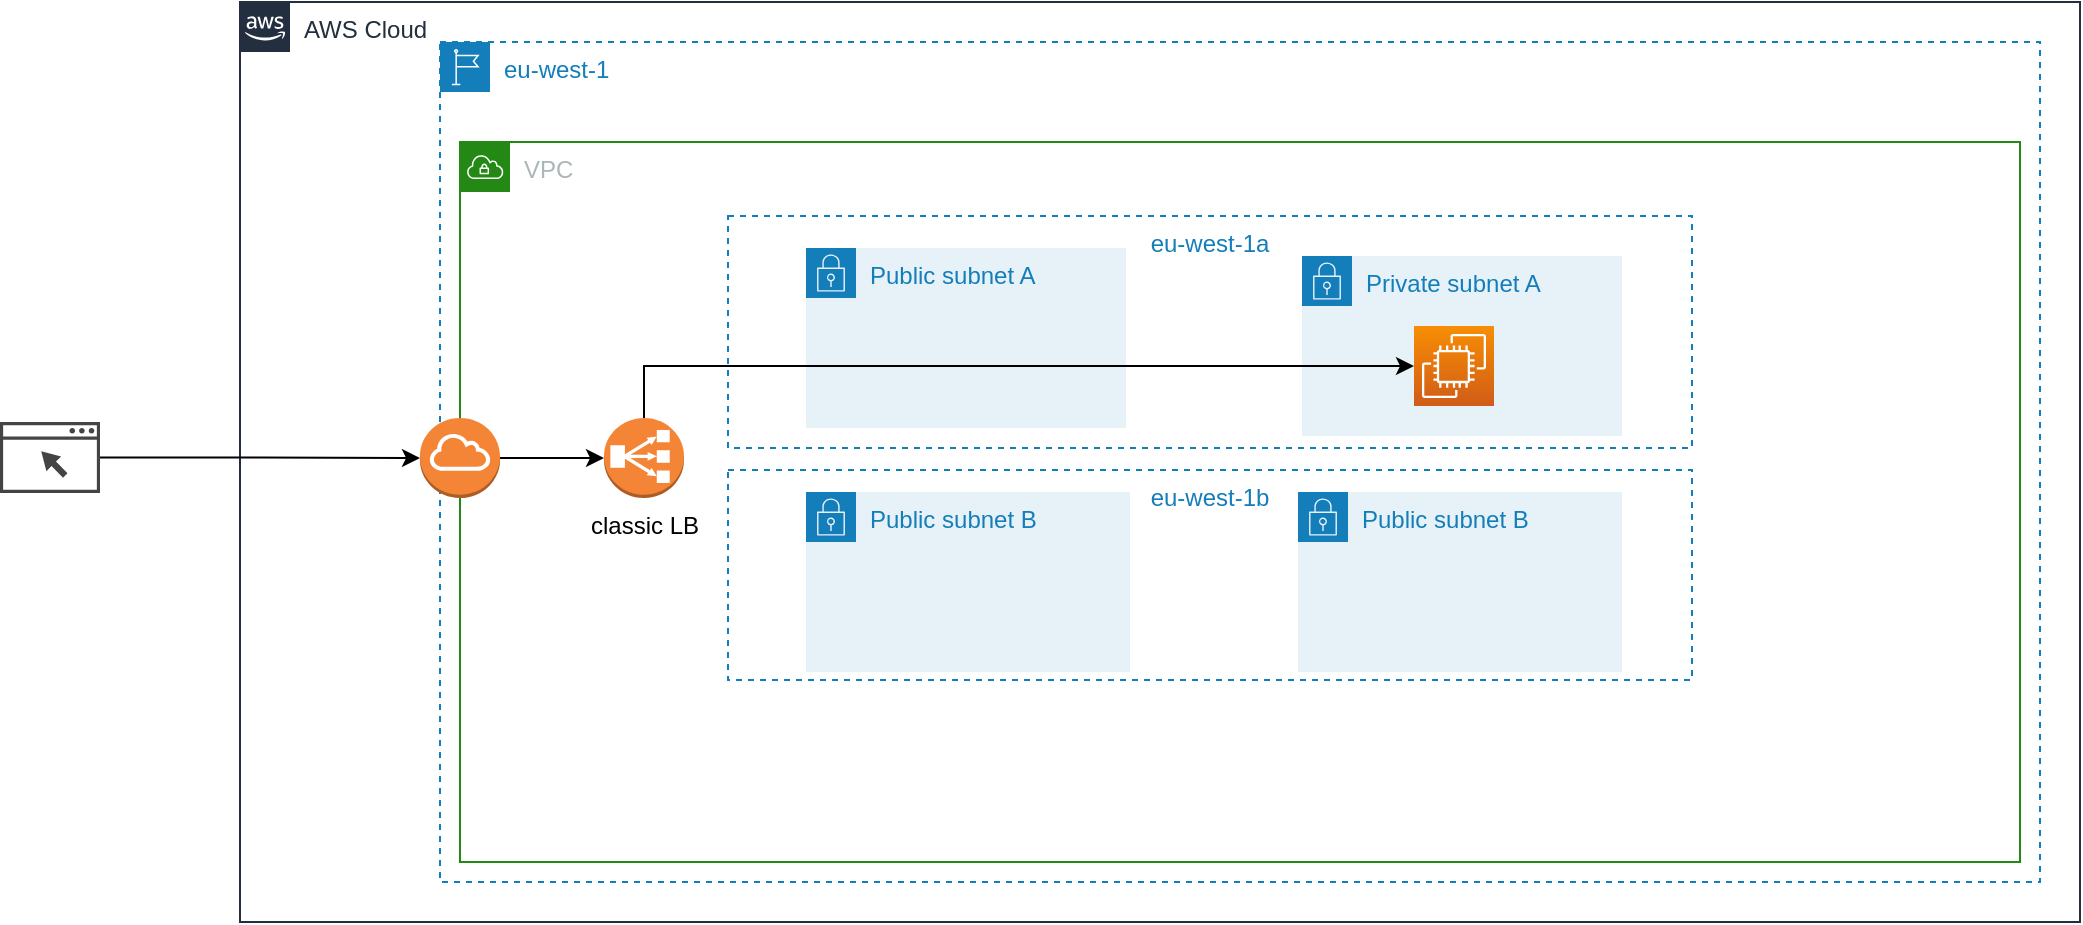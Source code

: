 <mxfile version="16.6.1" type="github">
  <diagram id="cO0628NFOcZfn9PyUlFP" name="Page-1">
    <mxGraphModel dx="1849" dy="1615" grid="1" gridSize="10" guides="1" tooltips="1" connect="1" arrows="1" fold="1" page="1" pageScale="1" pageWidth="827" pageHeight="1169" math="0" shadow="0">
      <root>
        <mxCell id="0" />
        <mxCell id="1" value="region" parent="0" />
        <mxCell id="brO-yphadBq_mZdSc3CG-9" value="AWS Cloud" style="points=[[0,0],[0.25,0],[0.5,0],[0.75,0],[1,0],[1,0.25],[1,0.5],[1,0.75],[1,1],[0.75,1],[0.5,1],[0.25,1],[0,1],[0,0.75],[0,0.5],[0,0.25]];outlineConnect=0;gradientColor=none;html=1;whiteSpace=wrap;fontSize=12;fontStyle=0;container=1;pointerEvents=0;collapsible=0;recursiveResize=0;shape=mxgraph.aws4.group;grIcon=mxgraph.aws4.group_aws_cloud_alt;strokeColor=#232F3E;fillColor=none;verticalAlign=top;align=left;spacingLeft=30;fontColor=#232F3E;dashed=0;" vertex="1" parent="1">
          <mxGeometry x="30" y="-40" width="920" height="460" as="geometry" />
        </mxCell>
        <mxCell id="brO-yphadBq_mZdSc3CG-10" value="eu-west-1" style="points=[[0,0],[0.25,0],[0.5,0],[0.75,0],[1,0],[1,0.25],[1,0.5],[1,0.75],[1,1],[0.75,1],[0.5,1],[0.25,1],[0,1],[0,0.75],[0,0.5],[0,0.25]];outlineConnect=0;gradientColor=none;html=1;whiteSpace=wrap;fontSize=12;fontStyle=0;container=1;pointerEvents=0;collapsible=0;recursiveResize=0;shape=mxgraph.aws4.group;grIcon=mxgraph.aws4.group_region;strokeColor=#147EBA;fillColor=none;verticalAlign=top;align=left;spacingLeft=30;fontColor=#147EBA;dashed=1;" vertex="1" parent="brO-yphadBq_mZdSc3CG-9">
          <mxGeometry x="100" y="20" width="800" height="420" as="geometry" />
        </mxCell>
        <mxCell id="brO-yphadBq_mZdSc3CG-33" style="edgeStyle=orthogonalEdgeStyle;rounded=0;orthogonalLoop=1;jettySize=auto;html=1;fontSize=12;" edge="1" parent="1" source="brO-yphadBq_mZdSc3CG-32" target="brO-yphadBq_mZdSc3CG-28">
          <mxGeometry relative="1" as="geometry" />
        </mxCell>
        <mxCell id="brO-yphadBq_mZdSc3CG-32" value="" style="sketch=0;pointerEvents=1;shadow=0;dashed=0;html=1;strokeColor=none;fillColor=#434445;aspect=fixed;labelPosition=center;verticalLabelPosition=bottom;verticalAlign=top;align=center;outlineConnect=0;shape=mxgraph.vvd.web_browser;fontSize=12;" vertex="1" parent="1">
          <mxGeometry x="-90" y="170" width="50" height="35.5" as="geometry" />
        </mxCell>
        <mxCell id="brO-yphadBq_mZdSc3CG-35" value="VPC" style="points=[[0,0],[0.25,0],[0.5,0],[0.75,0],[1,0],[1,0.25],[1,0.5],[1,0.75],[1,1],[0.75,1],[0.5,1],[0.25,1],[0,1],[0,0.75],[0,0.5],[0,0.25]];outlineConnect=0;gradientColor=none;html=1;whiteSpace=wrap;fontSize=12;fontStyle=0;container=0;pointerEvents=0;collapsible=0;recursiveResize=0;shape=mxgraph.aws4.group;grIcon=mxgraph.aws4.group_vpc;strokeColor=#248814;fillColor=none;verticalAlign=top;align=left;spacingLeft=30;fontColor=#AAB7B8;dashed=0;" vertex="1" parent="1">
          <mxGeometry x="140" y="30" width="780" height="360" as="geometry" />
        </mxCell>
        <mxCell id="brO-yphadBq_mZdSc3CG-7" value="current" parent="0" />
        <mxCell id="brO-yphadBq_mZdSc3CG-25" value="eu-west-1a" style="fillColor=none;strokeColor=#147EBA;dashed=1;verticalAlign=top;fontStyle=0;fontColor=#147EBA;fontSize=12;" vertex="1" parent="brO-yphadBq_mZdSc3CG-7">
          <mxGeometry x="274" y="67" width="482" height="116" as="geometry" />
        </mxCell>
        <mxCell id="brO-yphadBq_mZdSc3CG-26" value="eu-west-1b" style="fillColor=none;strokeColor=#147EBA;dashed=1;verticalAlign=top;fontStyle=0;fontColor=#147EBA;fontSize=12;" vertex="1" parent="brO-yphadBq_mZdSc3CG-7">
          <mxGeometry x="274" y="194" width="482" height="105" as="geometry" />
        </mxCell>
        <mxCell id="brO-yphadBq_mZdSc3CG-17" value="Public subnet A" style="points=[[0,0],[0.25,0],[0.5,0],[0.75,0],[1,0],[1,0.25],[1,0.5],[1,0.75],[1,1],[0.75,1],[0.5,1],[0.25,1],[0,1],[0,0.75],[0,0.5],[0,0.25]];outlineConnect=0;gradientColor=none;html=1;whiteSpace=wrap;fontSize=12;fontStyle=0;container=1;pointerEvents=0;collapsible=0;recursiveResize=0;shape=mxgraph.aws4.group;grIcon=mxgraph.aws4.group_security_group;grStroke=0;strokeColor=#147EBA;fillColor=#E6F2F8;verticalAlign=top;align=left;spacingLeft=30;fontColor=#147EBA;dashed=0;" vertex="1" parent="brO-yphadBq_mZdSc3CG-7">
          <mxGeometry x="313" y="83" width="160" height="90" as="geometry" />
        </mxCell>
        <mxCell id="brO-yphadBq_mZdSc3CG-16" value="Public subnet B" style="points=[[0,0],[0.25,0],[0.5,0],[0.75,0],[1,0],[1,0.25],[1,0.5],[1,0.75],[1,1],[0.75,1],[0.5,1],[0.25,1],[0,1],[0,0.75],[0,0.5],[0,0.25]];outlineConnect=0;gradientColor=none;html=1;whiteSpace=wrap;fontSize=12;fontStyle=0;container=1;pointerEvents=0;collapsible=0;recursiveResize=0;shape=mxgraph.aws4.group;grIcon=mxgraph.aws4.group_security_group;grStroke=0;strokeColor=#147EBA;fillColor=#E6F2F8;verticalAlign=top;align=left;spacingLeft=30;fontColor=#147EBA;dashed=0;" vertex="1" parent="brO-yphadBq_mZdSc3CG-7">
          <mxGeometry x="313" y="205" width="162" height="90" as="geometry" />
        </mxCell>
        <mxCell id="brO-yphadBq_mZdSc3CG-20" value="Public subnet B" style="points=[[0,0],[0.25,0],[0.5,0],[0.75,0],[1,0],[1,0.25],[1,0.5],[1,0.75],[1,1],[0.75,1],[0.5,1],[0.25,1],[0,1],[0,0.75],[0,0.5],[0,0.25]];outlineConnect=0;gradientColor=none;html=1;whiteSpace=wrap;fontSize=12;fontStyle=0;container=1;pointerEvents=0;collapsible=0;recursiveResize=0;shape=mxgraph.aws4.group;grIcon=mxgraph.aws4.group_security_group;grStroke=0;strokeColor=#147EBA;fillColor=#E6F2F8;verticalAlign=top;align=left;spacingLeft=30;fontColor=#147EBA;dashed=0;" vertex="1" parent="brO-yphadBq_mZdSc3CG-7">
          <mxGeometry x="559" y="205" width="162" height="90" as="geometry" />
        </mxCell>
        <mxCell id="brO-yphadBq_mZdSc3CG-21" value="Private subnet A" style="points=[[0,0],[0.25,0],[0.5,0],[0.75,0],[1,0],[1,0.25],[1,0.5],[1,0.75],[1,1],[0.75,1],[0.5,1],[0.25,1],[0,1],[0,0.75],[0,0.5],[0,0.25]];outlineConnect=0;gradientColor=none;html=1;whiteSpace=wrap;fontSize=12;fontStyle=0;container=1;pointerEvents=0;collapsible=0;recursiveResize=0;shape=mxgraph.aws4.group;grIcon=mxgraph.aws4.group_security_group;grStroke=0;strokeColor=#147EBA;fillColor=#E6F2F8;verticalAlign=top;align=left;spacingLeft=30;fontColor=#147EBA;dashed=0;" vertex="1" parent="brO-yphadBq_mZdSc3CG-7">
          <mxGeometry x="561" y="87" width="160" height="90" as="geometry" />
        </mxCell>
        <mxCell id="brO-yphadBq_mZdSc3CG-24" value="" style="sketch=0;points=[[0,0,0],[0.25,0,0],[0.5,0,0],[0.75,0,0],[1,0,0],[0,1,0],[0.25,1,0],[0.5,1,0],[0.75,1,0],[1,1,0],[0,0.25,0],[0,0.5,0],[0,0.75,0],[1,0.25,0],[1,0.5,0],[1,0.75,0]];outlineConnect=0;fontColor=#232F3E;gradientColor=#F78E04;gradientDirection=north;fillColor=#D05C17;strokeColor=#ffffff;dashed=0;verticalLabelPosition=bottom;verticalAlign=top;align=center;html=1;fontSize=12;fontStyle=0;aspect=fixed;shape=mxgraph.aws4.resourceIcon;resIcon=mxgraph.aws4.ec2;" vertex="1" parent="brO-yphadBq_mZdSc3CG-21">
          <mxGeometry x="56" y="35" width="40" height="40" as="geometry" />
        </mxCell>
        <mxCell id="brO-yphadBq_mZdSc3CG-19" value="classic LB" style="outlineConnect=0;dashed=0;verticalLabelPosition=bottom;verticalAlign=top;align=center;html=1;shape=mxgraph.aws3.classic_load_balancer;fillColor=#F58536;gradientColor=none;" vertex="1" parent="brO-yphadBq_mZdSc3CG-7">
          <mxGeometry x="212" y="168" width="40" height="40" as="geometry" />
        </mxCell>
        <mxCell id="brO-yphadBq_mZdSc3CG-22" style="edgeStyle=orthogonalEdgeStyle;rounded=0;orthogonalLoop=1;jettySize=auto;html=1;entryX=0;entryY=0.5;entryDx=0;entryDy=0;fontSize=12;entryPerimeter=0;" edge="1" parent="brO-yphadBq_mZdSc3CG-7" source="brO-yphadBq_mZdSc3CG-19" target="brO-yphadBq_mZdSc3CG-24">
          <mxGeometry relative="1" as="geometry">
            <Array as="points">
              <mxPoint x="232" y="142" />
            </Array>
          </mxGeometry>
        </mxCell>
        <mxCell id="brO-yphadBq_mZdSc3CG-34" style="edgeStyle=orthogonalEdgeStyle;rounded=0;orthogonalLoop=1;jettySize=auto;html=1;entryX=0;entryY=0.5;entryDx=0;entryDy=0;entryPerimeter=0;fontSize=12;" edge="1" parent="brO-yphadBq_mZdSc3CG-7" source="brO-yphadBq_mZdSc3CG-28" target="brO-yphadBq_mZdSc3CG-19">
          <mxGeometry relative="1" as="geometry" />
        </mxCell>
        <mxCell id="brO-yphadBq_mZdSc3CG-28" value="" style="outlineConnect=0;dashed=0;verticalLabelPosition=bottom;verticalAlign=top;align=center;html=1;shape=mxgraph.aws3.internet_gateway;fillColor=#F58536;gradientColor=none;fontSize=12;" vertex="1" parent="brO-yphadBq_mZdSc3CG-7">
          <mxGeometry x="120" y="168" width="40" height="40" as="geometry" />
        </mxCell>
        <mxCell id="brO-yphadBq_mZdSc3CG-8" value="short term" parent="0" visible="0" />
        <mxCell id="brO-yphadBq_mZdSc3CG-36" value="eu-west-1a" style="fillColor=none;strokeColor=#147EBA;dashed=1;verticalAlign=top;fontStyle=0;fontColor=#147EBA;fontSize=12;" vertex="1" parent="brO-yphadBq_mZdSc3CG-8">
          <mxGeometry x="284" y="77" width="482" height="116" as="geometry" />
        </mxCell>
        <mxCell id="brO-yphadBq_mZdSc3CG-37" value="eu-west-1b" style="fillColor=none;strokeColor=#147EBA;dashed=1;verticalAlign=top;fontStyle=0;fontColor=#147EBA;fontSize=12;" vertex="1" parent="brO-yphadBq_mZdSc3CG-8">
          <mxGeometry x="284" y="204" width="482" height="105" as="geometry" />
        </mxCell>
        <mxCell id="brO-yphadBq_mZdSc3CG-38" value="Public subnet A" style="points=[[0,0],[0.25,0],[0.5,0],[0.75,0],[1,0],[1,0.25],[1,0.5],[1,0.75],[1,1],[0.75,1],[0.5,1],[0.25,1],[0,1],[0,0.75],[0,0.5],[0,0.25]];outlineConnect=0;gradientColor=none;html=1;whiteSpace=wrap;fontSize=12;fontStyle=0;container=1;pointerEvents=0;collapsible=0;recursiveResize=0;shape=mxgraph.aws4.group;grIcon=mxgraph.aws4.group_security_group;grStroke=0;strokeColor=#147EBA;fillColor=#E6F2F8;verticalAlign=top;align=left;spacingLeft=30;fontColor=#147EBA;dashed=0;" vertex="1" parent="brO-yphadBq_mZdSc3CG-8">
          <mxGeometry x="323" y="93" width="160" height="90" as="geometry" />
        </mxCell>
        <mxCell id="brO-yphadBq_mZdSc3CG-39" value="Public subnet B" style="points=[[0,0],[0.25,0],[0.5,0],[0.75,0],[1,0],[1,0.25],[1,0.5],[1,0.75],[1,1],[0.75,1],[0.5,1],[0.25,1],[0,1],[0,0.75],[0,0.5],[0,0.25]];outlineConnect=0;gradientColor=none;html=1;whiteSpace=wrap;fontSize=12;fontStyle=0;container=1;pointerEvents=0;collapsible=0;recursiveResize=0;shape=mxgraph.aws4.group;grIcon=mxgraph.aws4.group_security_group;grStroke=0;strokeColor=#147EBA;fillColor=#E6F2F8;verticalAlign=top;align=left;spacingLeft=30;fontColor=#147EBA;dashed=0;" vertex="1" parent="brO-yphadBq_mZdSc3CG-8">
          <mxGeometry x="323" y="215" width="162" height="90" as="geometry" />
        </mxCell>
        <mxCell id="brO-yphadBq_mZdSc3CG-40" value="Public subnet B" style="points=[[0,0],[0.25,0],[0.5,0],[0.75,0],[1,0],[1,0.25],[1,0.5],[1,0.75],[1,1],[0.75,1],[0.5,1],[0.25,1],[0,1],[0,0.75],[0,0.5],[0,0.25]];outlineConnect=0;gradientColor=none;html=1;whiteSpace=wrap;fontSize=12;fontStyle=0;container=1;pointerEvents=0;collapsible=0;recursiveResize=0;shape=mxgraph.aws4.group;grIcon=mxgraph.aws4.group_security_group;grStroke=0;strokeColor=#147EBA;fillColor=#E6F2F8;verticalAlign=top;align=left;spacingLeft=30;fontColor=#147EBA;dashed=0;" vertex="1" parent="brO-yphadBq_mZdSc3CG-8">
          <mxGeometry x="569" y="215" width="162" height="90" as="geometry" />
        </mxCell>
        <mxCell id="brO-yphadBq_mZdSc3CG-48" value="" style="sketch=0;points=[[0,0,0],[0.25,0,0],[0.5,0,0],[0.75,0,0],[1,0,0],[0,1,0],[0.25,1,0],[0.5,1,0],[0.75,1,0],[1,1,0],[0,0.25,0],[0,0.5,0],[0,0.75,0],[1,0.25,0],[1,0.5,0],[1,0.75,0]];outlineConnect=0;fontColor=#232F3E;gradientColor=#F78E04;gradientDirection=north;fillColor=#D05C17;strokeColor=#ffffff;dashed=0;verticalLabelPosition=bottom;verticalAlign=top;align=center;html=1;fontSize=12;fontStyle=0;aspect=fixed;shape=mxgraph.aws4.resourceIcon;resIcon=mxgraph.aws4.ec2;" vertex="1" parent="brO-yphadBq_mZdSc3CG-40">
          <mxGeometry x="58" y="35" width="40" height="40" as="geometry" />
        </mxCell>
        <mxCell id="brO-yphadBq_mZdSc3CG-41" value="Private subnet A" style="points=[[0,0],[0.25,0],[0.5,0],[0.75,0],[1,0],[1,0.25],[1,0.5],[1,0.75],[1,1],[0.75,1],[0.5,1],[0.25,1],[0,1],[0,0.75],[0,0.5],[0,0.25]];outlineConnect=0;gradientColor=none;html=1;whiteSpace=wrap;fontSize=12;fontStyle=0;container=1;pointerEvents=0;collapsible=0;recursiveResize=0;shape=mxgraph.aws4.group;grIcon=mxgraph.aws4.group_security_group;grStroke=0;strokeColor=#147EBA;fillColor=#E6F2F8;verticalAlign=top;align=left;spacingLeft=30;fontColor=#147EBA;dashed=0;" vertex="1" parent="brO-yphadBq_mZdSc3CG-8">
          <mxGeometry x="571" y="97" width="160" height="90" as="geometry" />
        </mxCell>
        <mxCell id="brO-yphadBq_mZdSc3CG-42" value="" style="sketch=0;points=[[0,0,0],[0.25,0,0],[0.5,0,0],[0.75,0,0],[1,0,0],[0,1,0],[0.25,1,0],[0.5,1,0],[0.75,1,0],[1,1,0],[0,0.25,0],[0,0.5,0],[0,0.75,0],[1,0.25,0],[1,0.5,0],[1,0.75,0]];outlineConnect=0;fontColor=#232F3E;gradientColor=#F78E04;gradientDirection=north;fillColor=#D05C17;strokeColor=#ffffff;dashed=0;verticalLabelPosition=bottom;verticalAlign=top;align=center;html=1;fontSize=12;fontStyle=0;aspect=fixed;shape=mxgraph.aws4.resourceIcon;resIcon=mxgraph.aws4.ec2;" vertex="1" parent="brO-yphadBq_mZdSc3CG-41">
          <mxGeometry x="56" y="35" width="40" height="40" as="geometry" />
        </mxCell>
        <mxCell id="brO-yphadBq_mZdSc3CG-50" style="edgeStyle=orthogonalEdgeStyle;rounded=0;orthogonalLoop=1;jettySize=auto;html=1;entryX=0.023;entryY=0.43;entryDx=0;entryDy=0;entryPerimeter=0;fontSize=12;" edge="1" parent="brO-yphadBq_mZdSc3CG-8" target="brO-yphadBq_mZdSc3CG-49">
          <mxGeometry relative="1" as="geometry">
            <mxPoint x="262" y="198.045" as="sourcePoint" />
          </mxGeometry>
        </mxCell>
        <mxCell id="brO-yphadBq_mZdSc3CG-46" style="edgeStyle=orthogonalEdgeStyle;rounded=0;orthogonalLoop=1;jettySize=auto;html=1;entryX=0;entryY=0.5;entryDx=0;entryDy=0;entryPerimeter=0;fontSize=12;" edge="1" parent="brO-yphadBq_mZdSc3CG-8" source="brO-yphadBq_mZdSc3CG-47">
          <mxGeometry relative="1" as="geometry">
            <mxPoint x="222" y="198" as="targetPoint" />
          </mxGeometry>
        </mxCell>
        <mxCell id="brO-yphadBq_mZdSc3CG-47" value="" style="outlineConnect=0;dashed=0;verticalLabelPosition=bottom;verticalAlign=top;align=center;html=1;shape=mxgraph.aws3.internet_gateway;fillColor=#F58536;gradientColor=none;fontSize=12;" vertex="1" parent="brO-yphadBq_mZdSc3CG-8">
          <mxGeometry x="130" y="178" width="40" height="40" as="geometry" />
        </mxCell>
        <mxCell id="brO-yphadBq_mZdSc3CG-49" value="" style="rounded=1;arcSize=10;dashed=1;fillColor=none;gradientColor=none;dashPattern=8 3 1 3;strokeWidth=2;fontSize=12;" vertex="1" parent="brO-yphadBq_mZdSc3CG-8">
          <mxGeometry x="608" y="120" width="86.5" height="181.5" as="geometry" />
        </mxCell>
        <mxCell id="brO-yphadBq_mZdSc3CG-51" value="" style="outlineConnect=0;dashed=0;verticalLabelPosition=bottom;verticalAlign=top;align=center;html=1;shape=mxgraph.aws3.application_load_balancer;fillColor=#F58534;gradientColor=none;fontSize=12;" vertex="1" parent="brO-yphadBq_mZdSc3CG-8">
          <mxGeometry x="220" y="181" width="40" height="37" as="geometry" />
        </mxCell>
        <mxCell id="brO-yphadBq_mZdSc3CG-52" value="Application&lt;br&gt;Load balancer" style="text;html=1;strokeColor=none;fillColor=none;align=center;verticalAlign=middle;whiteSpace=wrap;rounded=0;fontSize=12;" vertex="1" parent="brO-yphadBq_mZdSc3CG-8">
          <mxGeometry x="210" y="226" width="60" height="30" as="geometry" />
        </mxCell>
      </root>
    </mxGraphModel>
  </diagram>
</mxfile>
